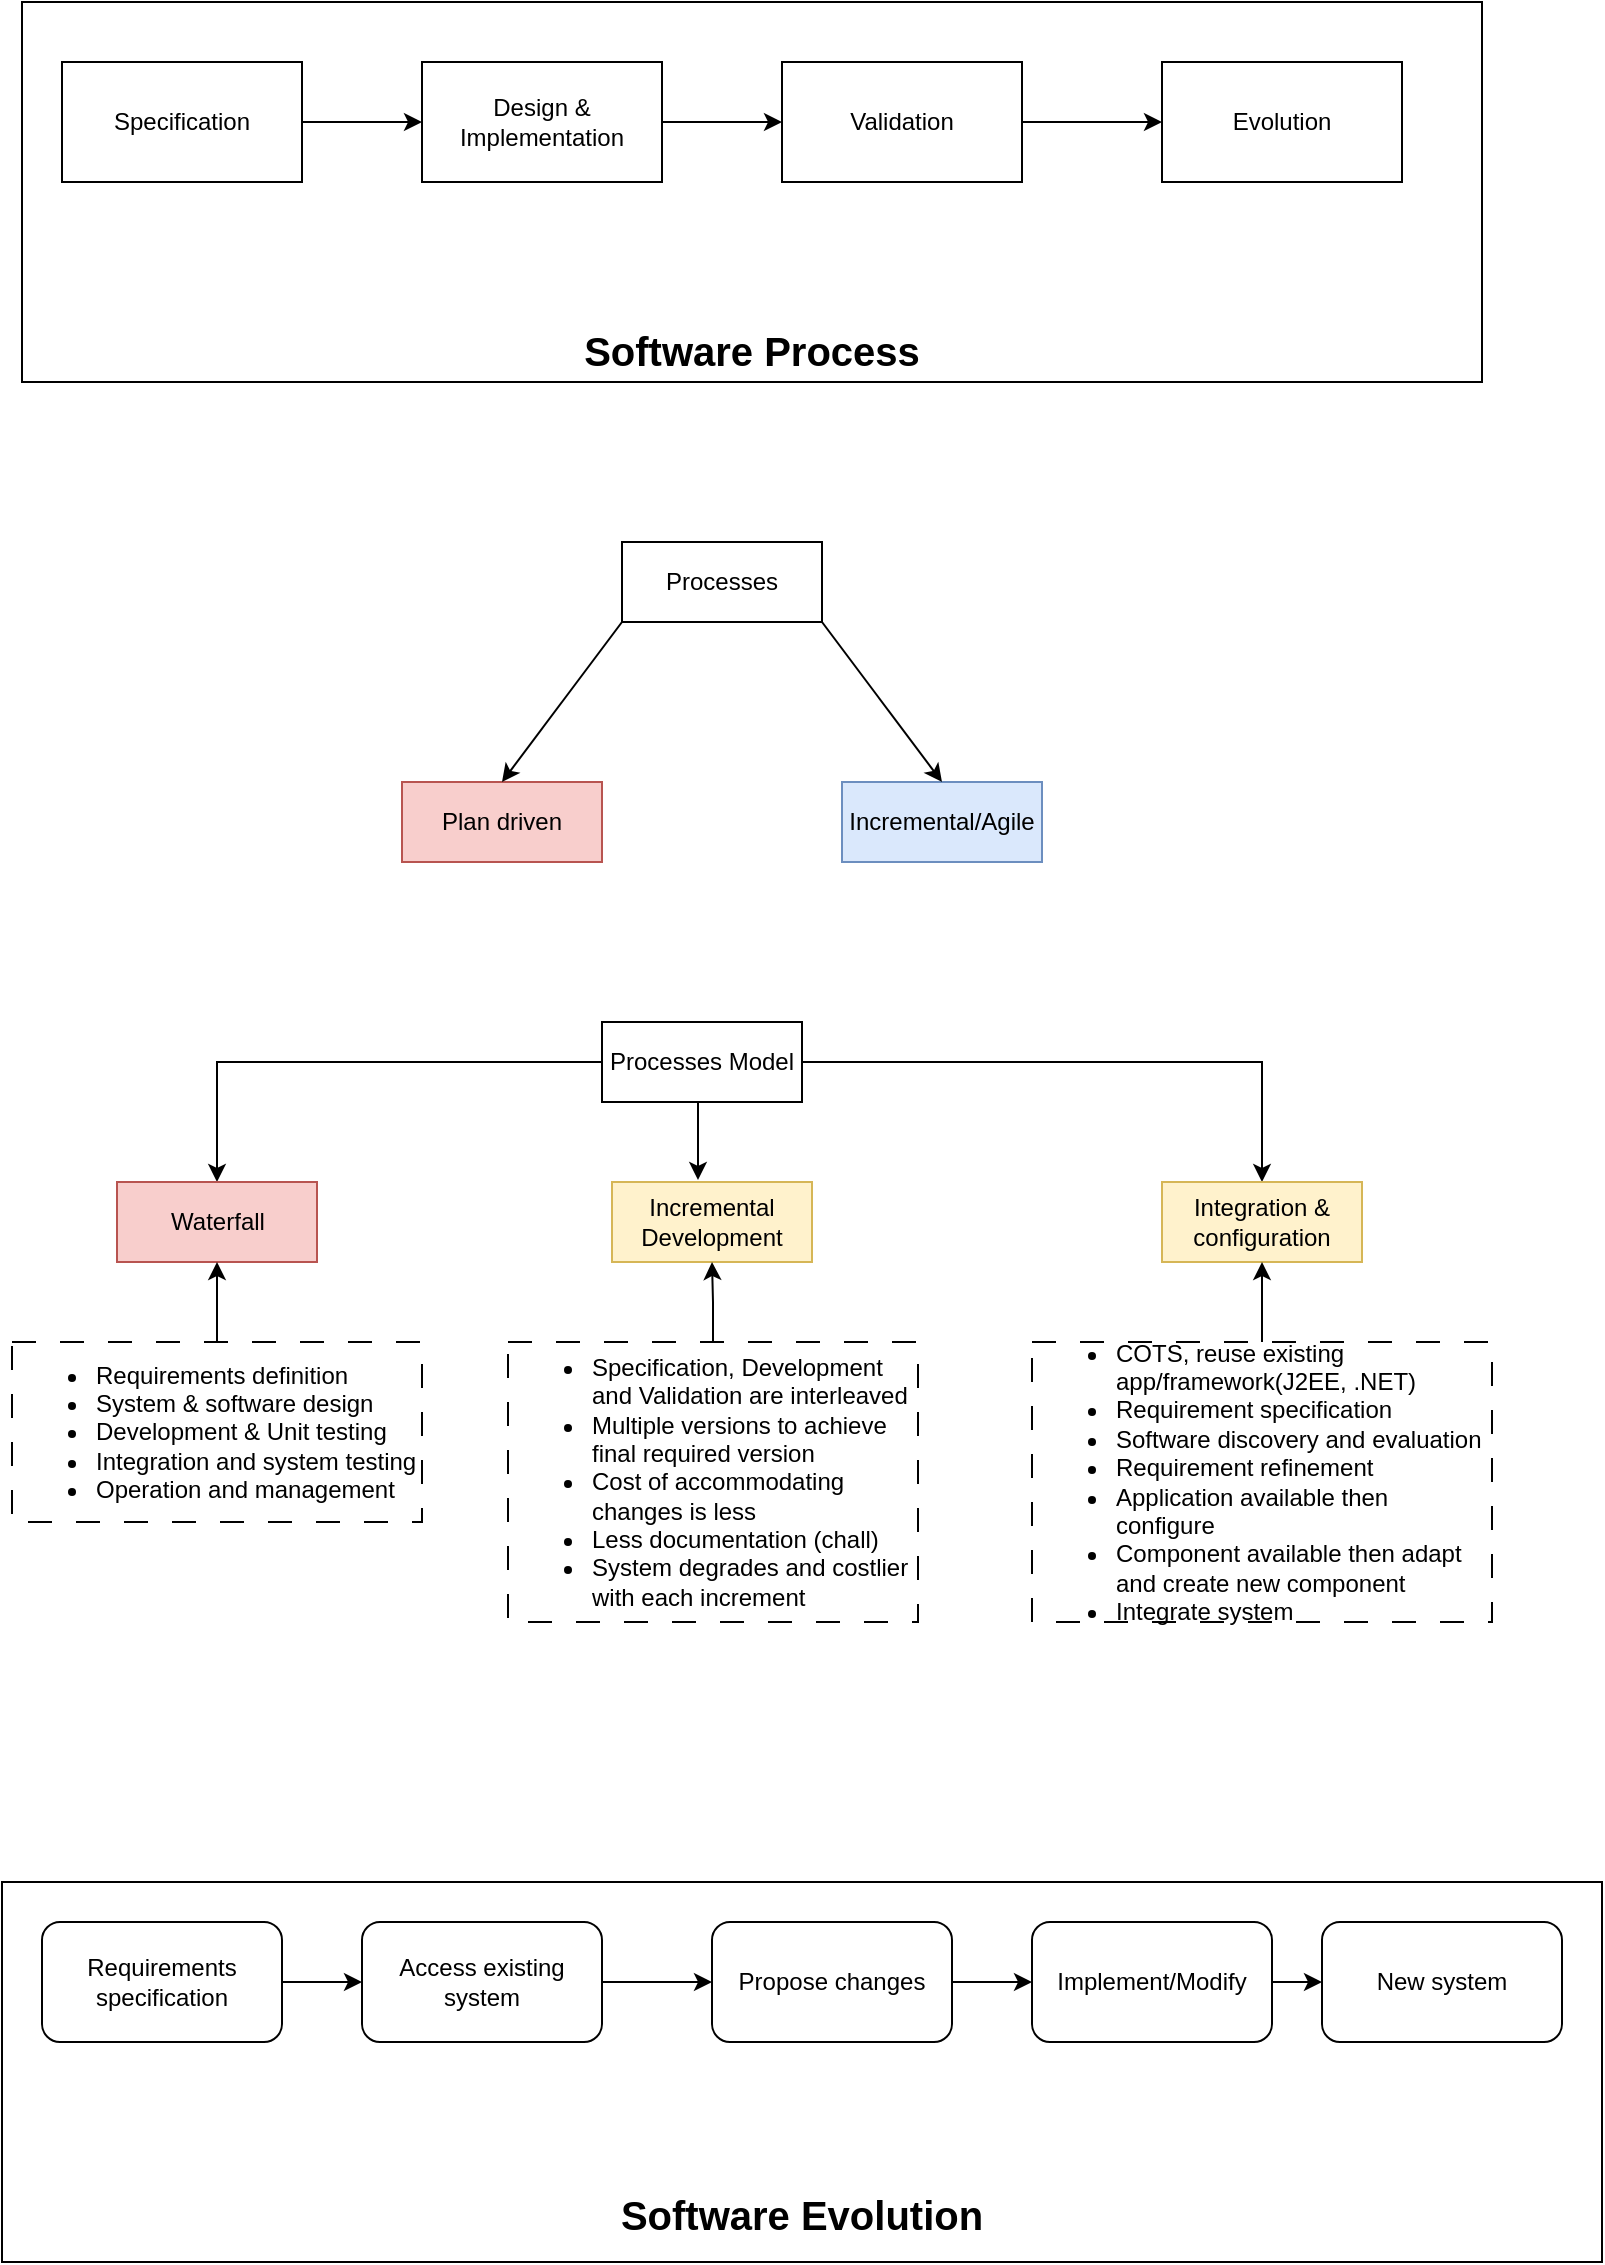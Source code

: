 <mxfile version="24.9.0">
  <diagram name="Page-1" id="WUkf8uHuEilfoa0VEvxg">
    <mxGraphModel dx="1050" dy="605" grid="1" gridSize="10" guides="1" tooltips="1" connect="1" arrows="1" fold="1" page="1" pageScale="1" pageWidth="850" pageHeight="1100" math="0" shadow="0">
      <root>
        <mxCell id="0" />
        <mxCell id="1" parent="0" />
        <mxCell id="eU5OUPiUkgm-xmvGEM90-1" value="&lt;div&gt;&lt;br&gt;&lt;/div&gt;&lt;div&gt;&lt;br&gt;&lt;/div&gt;&lt;div&gt;&lt;br&gt;&lt;/div&gt;&lt;div&gt;&lt;br&gt;&lt;/div&gt;&lt;div&gt;&lt;br&gt;&lt;/div&gt;&lt;div&gt;&lt;br&gt;&lt;/div&gt;&lt;div&gt;&lt;br&gt;&lt;/div&gt;&lt;div&gt;&lt;br&gt;&lt;/div&gt;&lt;div&gt;&lt;br&gt;&lt;/div&gt;&lt;div&gt;&lt;br&gt;&lt;/div&gt;&lt;div&gt;&lt;br&gt;&lt;/div&gt;&lt;div&gt;&lt;b&gt;&lt;font style=&quot;font-size: 20px;&quot;&gt;Software Process&lt;/font&gt;&lt;/b&gt;&lt;/div&gt;" style="rounded=0;whiteSpace=wrap;html=1;" parent="1" vertex="1">
          <mxGeometry x="80" y="50" width="730" height="190" as="geometry" />
        </mxCell>
        <mxCell id="eU5OUPiUkgm-xmvGEM90-6" value="" style="edgeStyle=orthogonalEdgeStyle;rounded=0;orthogonalLoop=1;jettySize=auto;html=1;" parent="1" source="eU5OUPiUkgm-xmvGEM90-2" target="eU5OUPiUkgm-xmvGEM90-3" edge="1">
          <mxGeometry relative="1" as="geometry" />
        </mxCell>
        <mxCell id="eU5OUPiUkgm-xmvGEM90-2" value="Specification" style="rounded=0;whiteSpace=wrap;html=1;" parent="1" vertex="1">
          <mxGeometry x="100" y="80" width="120" height="60" as="geometry" />
        </mxCell>
        <mxCell id="eU5OUPiUkgm-xmvGEM90-7" value="" style="edgeStyle=orthogonalEdgeStyle;rounded=0;orthogonalLoop=1;jettySize=auto;html=1;" parent="1" source="eU5OUPiUkgm-xmvGEM90-3" target="eU5OUPiUkgm-xmvGEM90-4" edge="1">
          <mxGeometry relative="1" as="geometry" />
        </mxCell>
        <mxCell id="eU5OUPiUkgm-xmvGEM90-3" value="Design &amp;amp; Implementation" style="rounded=0;whiteSpace=wrap;html=1;" parent="1" vertex="1">
          <mxGeometry x="280" y="80" width="120" height="60" as="geometry" />
        </mxCell>
        <mxCell id="eU5OUPiUkgm-xmvGEM90-8" value="" style="edgeStyle=orthogonalEdgeStyle;rounded=0;orthogonalLoop=1;jettySize=auto;html=1;" parent="1" source="eU5OUPiUkgm-xmvGEM90-4" target="eU5OUPiUkgm-xmvGEM90-5" edge="1">
          <mxGeometry relative="1" as="geometry" />
        </mxCell>
        <mxCell id="eU5OUPiUkgm-xmvGEM90-4" value="Validation" style="rounded=0;whiteSpace=wrap;html=1;" parent="1" vertex="1">
          <mxGeometry x="460" y="80" width="120" height="60" as="geometry" />
        </mxCell>
        <mxCell id="eU5OUPiUkgm-xmvGEM90-5" value="Evolution" style="rounded=0;whiteSpace=wrap;html=1;" parent="1" vertex="1">
          <mxGeometry x="650" y="80" width="120" height="60" as="geometry" />
        </mxCell>
        <mxCell id="eU5OUPiUkgm-xmvGEM90-9" value="Processes" style="rounded=0;whiteSpace=wrap;html=1;" parent="1" vertex="1">
          <mxGeometry x="380" y="320" width="100" height="40" as="geometry" />
        </mxCell>
        <mxCell id="eU5OUPiUkgm-xmvGEM90-10" value="Plan driven" style="rounded=0;whiteSpace=wrap;html=1;fillColor=#f8cecc;strokeColor=#b85450;" parent="1" vertex="1">
          <mxGeometry x="270" y="440" width="100" height="40" as="geometry" />
        </mxCell>
        <mxCell id="eU5OUPiUkgm-xmvGEM90-11" value="Incremental/Agile" style="rounded=0;whiteSpace=wrap;html=1;fillColor=#dae8fc;strokeColor=#6c8ebf;" parent="1" vertex="1">
          <mxGeometry x="490" y="440" width="100" height="40" as="geometry" />
        </mxCell>
        <mxCell id="eU5OUPiUkgm-xmvGEM90-13" value="" style="endArrow=classic;html=1;rounded=0;entryX=0.5;entryY=0;entryDx=0;entryDy=0;exitX=0;exitY=1;exitDx=0;exitDy=0;" parent="1" source="eU5OUPiUkgm-xmvGEM90-9" target="eU5OUPiUkgm-xmvGEM90-10" edge="1">
          <mxGeometry width="50" height="50" relative="1" as="geometry">
            <mxPoint x="400" y="300" as="sourcePoint" />
            <mxPoint x="450" y="250" as="targetPoint" />
          </mxGeometry>
        </mxCell>
        <mxCell id="eU5OUPiUkgm-xmvGEM90-14" value="" style="endArrow=classic;html=1;rounded=0;entryX=0.5;entryY=0;entryDx=0;entryDy=0;exitX=1;exitY=1;exitDx=0;exitDy=0;" parent="1" source="eU5OUPiUkgm-xmvGEM90-9" target="eU5OUPiUkgm-xmvGEM90-11" edge="1">
          <mxGeometry width="50" height="50" relative="1" as="geometry">
            <mxPoint x="390" y="370" as="sourcePoint" />
            <mxPoint x="350" y="410" as="targetPoint" />
          </mxGeometry>
        </mxCell>
        <mxCell id="eU5OUPiUkgm-xmvGEM90-21" style="edgeStyle=orthogonalEdgeStyle;rounded=0;orthogonalLoop=1;jettySize=auto;html=1;exitX=0;exitY=0.5;exitDx=0;exitDy=0;entryX=0.5;entryY=0;entryDx=0;entryDy=0;" parent="1" source="eU5OUPiUkgm-xmvGEM90-15" target="eU5OUPiUkgm-xmvGEM90-17" edge="1">
          <mxGeometry relative="1" as="geometry" />
        </mxCell>
        <mxCell id="eU5OUPiUkgm-xmvGEM90-23" style="edgeStyle=orthogonalEdgeStyle;rounded=0;orthogonalLoop=1;jettySize=auto;html=1;exitX=1;exitY=0.5;exitDx=0;exitDy=0;entryX=0.5;entryY=0;entryDx=0;entryDy=0;" parent="1" source="eU5OUPiUkgm-xmvGEM90-15" target="eU5OUPiUkgm-xmvGEM90-19" edge="1">
          <mxGeometry relative="1" as="geometry" />
        </mxCell>
        <mxCell id="eU5OUPiUkgm-xmvGEM90-15" value="Processes Model" style="rounded=0;whiteSpace=wrap;html=1;" parent="1" vertex="1">
          <mxGeometry x="370" y="560" width="100" height="40" as="geometry" />
        </mxCell>
        <mxCell id="eU5OUPiUkgm-xmvGEM90-17" value="Waterfall" style="rounded=0;whiteSpace=wrap;html=1;fillColor=#f8cecc;strokeColor=#b85450;" parent="1" vertex="1">
          <mxGeometry x="127.5" y="640" width="100" height="40" as="geometry" />
        </mxCell>
        <mxCell id="eU5OUPiUkgm-xmvGEM90-18" value="Incremental Development" style="rounded=0;whiteSpace=wrap;html=1;fillColor=#fff2cc;strokeColor=#d6b656;" parent="1" vertex="1">
          <mxGeometry x="375" y="640" width="100" height="40" as="geometry" />
        </mxCell>
        <mxCell id="eU5OUPiUkgm-xmvGEM90-19" value="Integration &amp;amp; configuration" style="rounded=0;whiteSpace=wrap;html=1;fillColor=#fff2cc;strokeColor=#d6b656;" parent="1" vertex="1">
          <mxGeometry x="650" y="640" width="100" height="40" as="geometry" />
        </mxCell>
        <mxCell id="eU5OUPiUkgm-xmvGEM90-22" style="edgeStyle=orthogonalEdgeStyle;rounded=0;orthogonalLoop=1;jettySize=auto;html=1;exitX=0.5;exitY=1;exitDx=0;exitDy=0;entryX=0.43;entryY=-0.025;entryDx=0;entryDy=0;entryPerimeter=0;" parent="1" source="eU5OUPiUkgm-xmvGEM90-15" target="eU5OUPiUkgm-xmvGEM90-18" edge="1">
          <mxGeometry relative="1" as="geometry" />
        </mxCell>
        <mxCell id="eU5OUPiUkgm-xmvGEM90-26" value="" style="edgeStyle=orthogonalEdgeStyle;rounded=0;orthogonalLoop=1;jettySize=auto;html=1;" parent="1" source="eU5OUPiUkgm-xmvGEM90-25" target="eU5OUPiUkgm-xmvGEM90-17" edge="1">
          <mxGeometry relative="1" as="geometry" />
        </mxCell>
        <mxCell id="eU5OUPiUkgm-xmvGEM90-25" value="&lt;div align=&quot;left&quot;&gt;&lt;ul&gt;&lt;li&gt;Requirements definition&lt;/li&gt;&lt;li&gt;System &amp;amp; software design&lt;/li&gt;&lt;li&gt;Development &amp;amp; Unit testing&lt;/li&gt;&lt;li&gt;Integration and system testing&lt;/li&gt;&lt;li&gt;Operation and management&lt;br&gt;&lt;/li&gt;&lt;/ul&gt;&lt;/div&gt;" style="text;html=1;align=left;verticalAlign=middle;whiteSpace=wrap;rounded=0;dashed=1;strokeColor=default;dashPattern=12 12;" parent="1" vertex="1">
          <mxGeometry x="75" y="720" width="205" height="90" as="geometry" />
        </mxCell>
        <mxCell id="eU5OUPiUkgm-xmvGEM90-28" value="" style="edgeStyle=orthogonalEdgeStyle;rounded=0;orthogonalLoop=1;jettySize=auto;html=1;" parent="1" source="eU5OUPiUkgm-xmvGEM90-27" target="eU5OUPiUkgm-xmvGEM90-18" edge="1">
          <mxGeometry relative="1" as="geometry" />
        </mxCell>
        <mxCell id="eU5OUPiUkgm-xmvGEM90-27" value="&lt;ul&gt;&lt;li&gt;Specification, Development and Validation are interleaved&lt;/li&gt;&lt;li&gt;Multiple versions to achieve final required version&lt;br&gt;&lt;/li&gt;&lt;li&gt;Cost of accommodating changes is less&lt;/li&gt;&lt;li&gt;Less documentation (chall)&lt;/li&gt;&lt;li&gt;System degrades and costlier with each increment&lt;br&gt;&lt;/li&gt;&lt;/ul&gt;" style="text;html=1;align=left;verticalAlign=middle;whiteSpace=wrap;rounded=0;dashed=1;strokeColor=default;dashPattern=12 12;" parent="1" vertex="1">
          <mxGeometry x="323" y="720" width="205" height="140" as="geometry" />
        </mxCell>
        <mxCell id="eU5OUPiUkgm-xmvGEM90-30" value="" style="edgeStyle=orthogonalEdgeStyle;rounded=0;orthogonalLoop=1;jettySize=auto;html=1;" parent="1" source="eU5OUPiUkgm-xmvGEM90-29" target="eU5OUPiUkgm-xmvGEM90-19" edge="1">
          <mxGeometry relative="1" as="geometry" />
        </mxCell>
        <mxCell id="eU5OUPiUkgm-xmvGEM90-29" value="&lt;ul&gt;&lt;li&gt;COTS, reuse existing app/framework(J2EE, .NET)&lt;/li&gt;&lt;li&gt;Requirement specification&lt;/li&gt;&lt;li&gt;Software discovery and evaluation&lt;br&gt;&lt;/li&gt;&lt;li&gt;Requirement refinement&lt;/li&gt;&lt;li&gt;Application available then configure&lt;/li&gt;&lt;li&gt;Component available then adapt and create new component&lt;br&gt;&lt;/li&gt;&lt;li&gt;Integrate system&lt;br&gt;&lt;/li&gt;&lt;/ul&gt;" style="text;html=1;align=left;verticalAlign=middle;whiteSpace=wrap;rounded=0;dashed=1;strokeColor=default;dashPattern=12 12;" parent="1" vertex="1">
          <mxGeometry x="585" y="720" width="230" height="140" as="geometry" />
        </mxCell>
        <mxCell id="6BnkQUGsRllKWGxfREIt-1" value="&lt;br&gt;&lt;div&gt;&lt;br&gt;&lt;/div&gt;&lt;div&gt;&lt;b&gt;&lt;br&gt;&lt;/b&gt;&lt;/div&gt;&lt;div&gt;&lt;b&gt;&lt;br&gt;&lt;/b&gt;&lt;/div&gt;&lt;div&gt;&lt;b&gt;&lt;br&gt;&lt;/b&gt;&lt;/div&gt;&lt;div&gt;&lt;b&gt;&lt;br&gt;&lt;/b&gt;&lt;/div&gt;&lt;div&gt;&lt;b&gt;&lt;br&gt;&lt;/b&gt;&lt;/div&gt;&lt;div&gt;&lt;b&gt;&lt;br&gt;&lt;/b&gt;&lt;/div&gt;&lt;div&gt;&lt;b&gt;&lt;br&gt;&lt;/b&gt;&lt;/div&gt;&lt;div&gt;&lt;b&gt;&lt;br&gt;&lt;/b&gt;&lt;/div&gt;&lt;div&gt;&lt;b&gt;&lt;font style=&quot;font-size: 20px;&quot;&gt;Software Evolution&lt;/font&gt;&lt;/b&gt;&lt;/div&gt;" style="rounded=0;whiteSpace=wrap;html=1;" vertex="1" parent="1">
          <mxGeometry x="70" y="990" width="800" height="190" as="geometry" />
        </mxCell>
        <mxCell id="6BnkQUGsRllKWGxfREIt-5" value="" style="edgeStyle=orthogonalEdgeStyle;rounded=0;orthogonalLoop=1;jettySize=auto;html=1;" edge="1" parent="1" source="6BnkQUGsRllKWGxfREIt-3" target="6BnkQUGsRllKWGxfREIt-4">
          <mxGeometry relative="1" as="geometry" />
        </mxCell>
        <mxCell id="6BnkQUGsRllKWGxfREIt-3" value="Requirements specification" style="rounded=1;whiteSpace=wrap;html=1;" vertex="1" parent="1">
          <mxGeometry x="90" y="1010" width="120" height="60" as="geometry" />
        </mxCell>
        <mxCell id="6BnkQUGsRllKWGxfREIt-7" value="" style="edgeStyle=orthogonalEdgeStyle;rounded=0;orthogonalLoop=1;jettySize=auto;html=1;" edge="1" parent="1" source="6BnkQUGsRllKWGxfREIt-4" target="6BnkQUGsRllKWGxfREIt-6">
          <mxGeometry relative="1" as="geometry" />
        </mxCell>
        <mxCell id="6BnkQUGsRllKWGxfREIt-4" value="Access existing system" style="whiteSpace=wrap;html=1;rounded=1;" vertex="1" parent="1">
          <mxGeometry x="250" y="1010" width="120" height="60" as="geometry" />
        </mxCell>
        <mxCell id="6BnkQUGsRllKWGxfREIt-9" value="" style="edgeStyle=orthogonalEdgeStyle;rounded=0;orthogonalLoop=1;jettySize=auto;html=1;" edge="1" parent="1" source="6BnkQUGsRllKWGxfREIt-6" target="6BnkQUGsRllKWGxfREIt-8">
          <mxGeometry relative="1" as="geometry" />
        </mxCell>
        <mxCell id="6BnkQUGsRllKWGxfREIt-6" value="Propose changes" style="whiteSpace=wrap;html=1;rounded=1;" vertex="1" parent="1">
          <mxGeometry x="425" y="1010" width="120" height="60" as="geometry" />
        </mxCell>
        <mxCell id="6BnkQUGsRllKWGxfREIt-11" value="" style="edgeStyle=orthogonalEdgeStyle;rounded=0;orthogonalLoop=1;jettySize=auto;html=1;" edge="1" parent="1" source="6BnkQUGsRllKWGxfREIt-8" target="6BnkQUGsRllKWGxfREIt-10">
          <mxGeometry relative="1" as="geometry" />
        </mxCell>
        <mxCell id="6BnkQUGsRllKWGxfREIt-8" value="Implement/Modify" style="whiteSpace=wrap;html=1;rounded=1;" vertex="1" parent="1">
          <mxGeometry x="585" y="1010" width="120" height="60" as="geometry" />
        </mxCell>
        <mxCell id="6BnkQUGsRllKWGxfREIt-10" value="New system" style="whiteSpace=wrap;html=1;rounded=1;" vertex="1" parent="1">
          <mxGeometry x="730" y="1010" width="120" height="60" as="geometry" />
        </mxCell>
      </root>
    </mxGraphModel>
  </diagram>
</mxfile>
